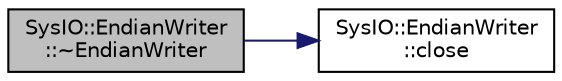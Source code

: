 digraph "SysIO::EndianWriter::~EndianWriter"
{
 // LATEX_PDF_SIZE
  edge [fontname="Helvetica",fontsize="10",labelfontname="Helvetica",labelfontsize="10"];
  node [fontname="Helvetica",fontsize="10",shape=record];
  rankdir="LR";
  Node1 [label="SysIO::EndianWriter\l::~EndianWriter",height=0.2,width=0.4,color="black", fillcolor="grey75", style="filled", fontcolor="black",tooltip="Cleanup ofstream."];
  Node1 -> Node2 [color="midnightblue",fontsize="10",style="solid",fontname="Helvetica"];
  Node2 [label="SysIO::EndianWriter\l::close",height=0.2,width=0.4,color="black", fillcolor="white", style="filled",URL="$class_sys_i_o_1_1_endian_writer.html#a5512e1b4eef515a557c4da51d15f0544",tooltip="close the stream"];
}
